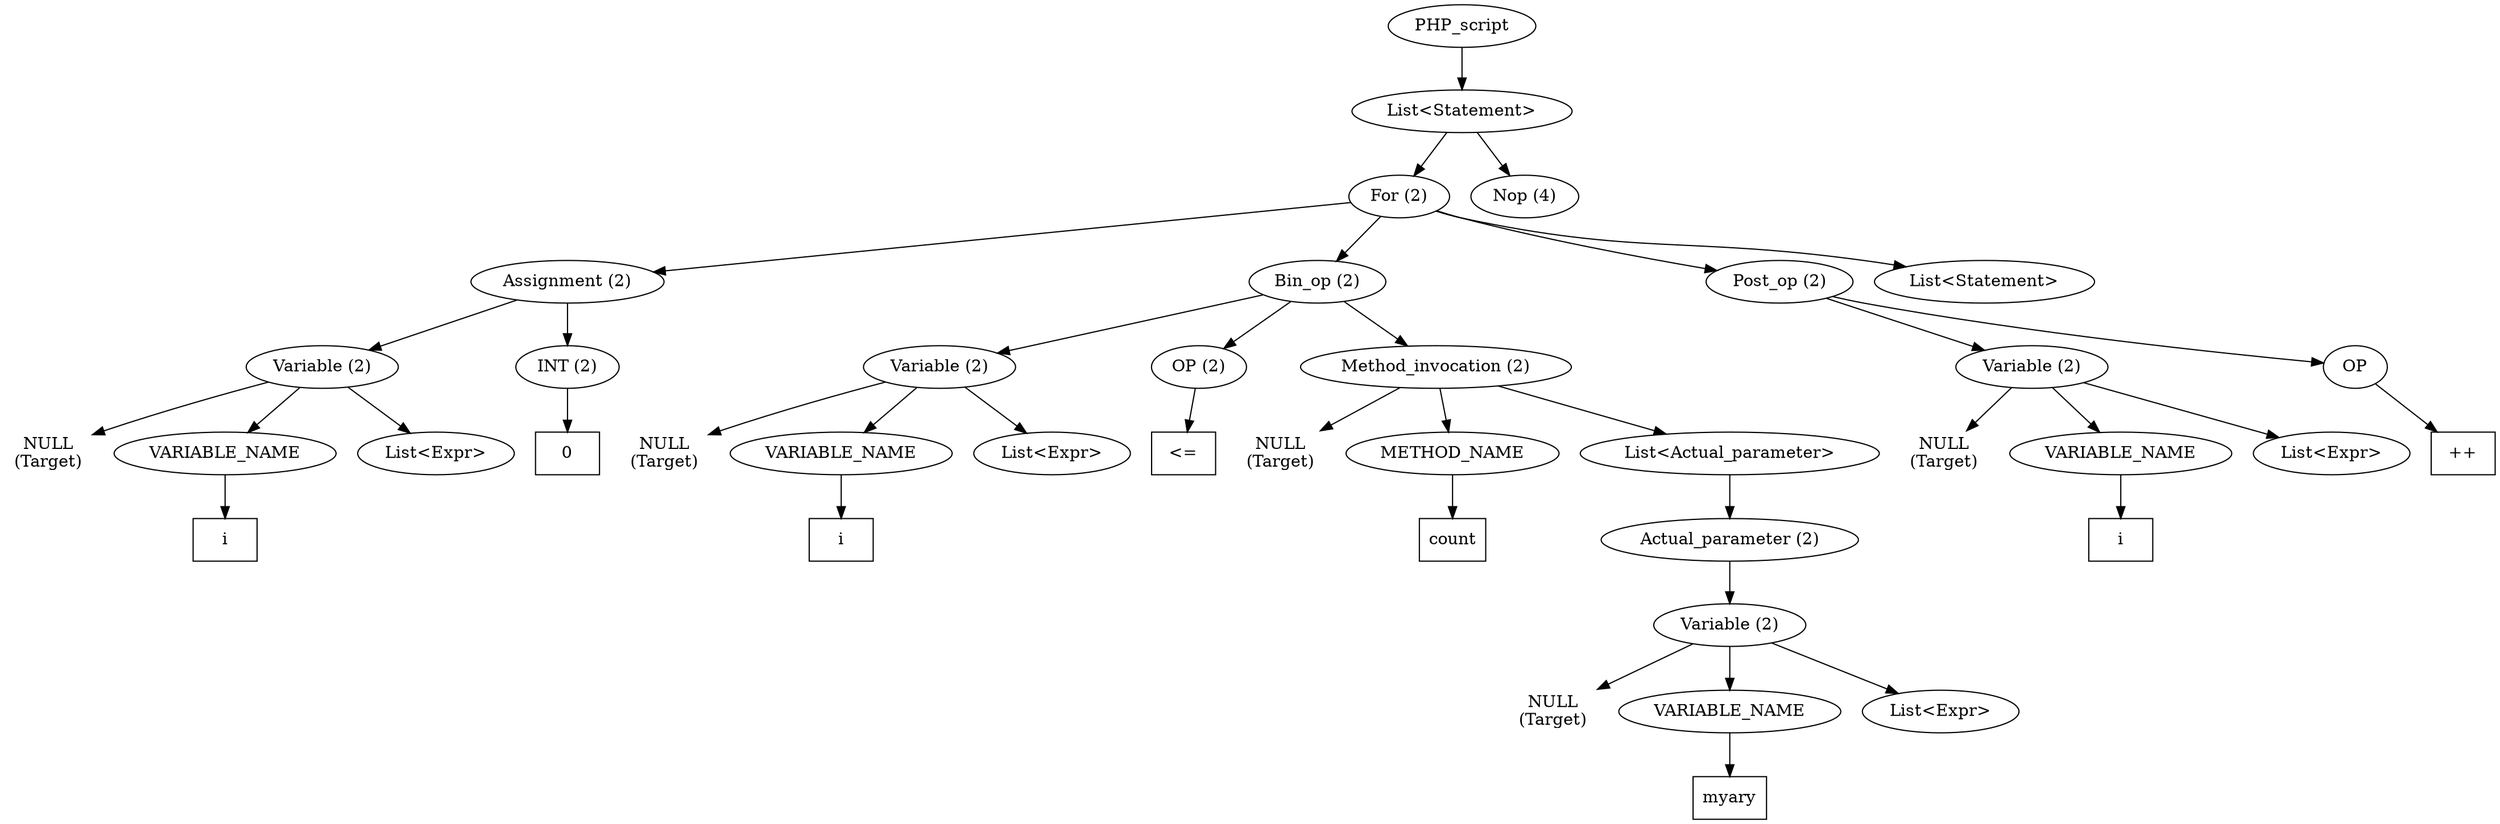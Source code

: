 /*
 * AST in dot format generated by phc -- the PHP compiler
 */

digraph AST {
ordering=out;
node_0 [label="PHP_script"];
node_1 [label="List<Statement>"];
node_0 -> node_1;
node_2 [label="For (2)"];
node_1 -> node_2;
node_3 [label="Assignment (2)"];
node_2 -> node_3;
node_4 [label="Variable (2)"];
node_3 -> node_4;
node_5 [label="NULL\n(Target)", shape=plaintext]
node_4 -> node_5;
node_6 [label="VARIABLE_NAME"];
node_4 -> node_6;
node_7 [label="i", shape=box]
node_6 -> node_7;
node_8 [label="List<Expr>"];
node_4 -> node_8;
node_9 [label="INT (2)"];
node_3 -> node_9;
node_10 [label="0", shape=box]
node_9 -> node_10;
node_11 [label="Bin_op (2)"];
node_2 -> node_11;
node_12 [label="Variable (2)"];
node_11 -> node_12;
node_13 [label="NULL\n(Target)", shape=plaintext]
node_12 -> node_13;
node_14 [label="VARIABLE_NAME"];
node_12 -> node_14;
node_15 [label="i", shape=box]
node_14 -> node_15;
node_16 [label="List<Expr>"];
node_12 -> node_16;
node_17 [label="OP (2)"];
node_11 -> node_17;
node_18 [label="<=", shape=box]
node_17 -> node_18;
node_19 [label="Method_invocation (2)"];
node_11 -> node_19;
node_20 [label="NULL\n(Target)", shape=plaintext]
node_19 -> node_20;
node_21 [label="METHOD_NAME"];
node_19 -> node_21;
node_22 [label="count", shape=box]
node_21 -> node_22;
node_23 [label="List<Actual_parameter>"];
node_19 -> node_23;
node_24 [label="Actual_parameter (2)"];
node_23 -> node_24;
node_25 [label="Variable (2)"];
node_24 -> node_25;
node_26 [label="NULL\n(Target)", shape=plaintext]
node_25 -> node_26;
node_27 [label="VARIABLE_NAME"];
node_25 -> node_27;
node_28 [label="myary", shape=box]
node_27 -> node_28;
node_29 [label="List<Expr>"];
node_25 -> node_29;
node_30 [label="Post_op (2)"];
node_2 -> node_30;
node_31 [label="Variable (2)"];
node_30 -> node_31;
node_32 [label="NULL\n(Target)", shape=plaintext]
node_31 -> node_32;
node_33 [label="VARIABLE_NAME"];
node_31 -> node_33;
node_34 [label="i", shape=box]
node_33 -> node_34;
node_35 [label="List<Expr>"];
node_31 -> node_35;
node_36 [label="OP"];
node_30 -> node_36;
node_37 [label="++", shape=box]
node_36 -> node_37;
node_38 [label="List<Statement>"];
node_2 -> node_38;
node_39 [label="Nop (4)"];
node_1 -> node_39;
}